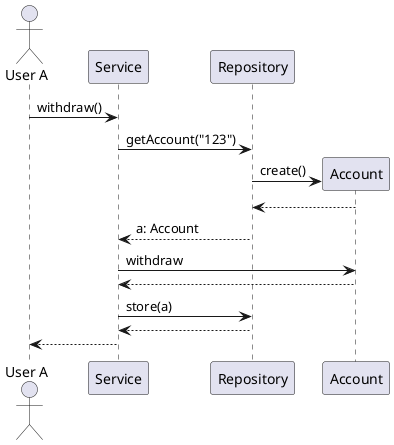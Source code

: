 @startuml

actor "User A" as U1
participant "Service" as S
participant "Repository" as R

U1 -> S: withdraw()
S -> R: getAccount("123")
create   "Account" as A
R -> A: create()
return
S <-- R: a: Account
S -> A: withdraw
return
S -> R: store(a)
return
U1 <-- S:

@enduml